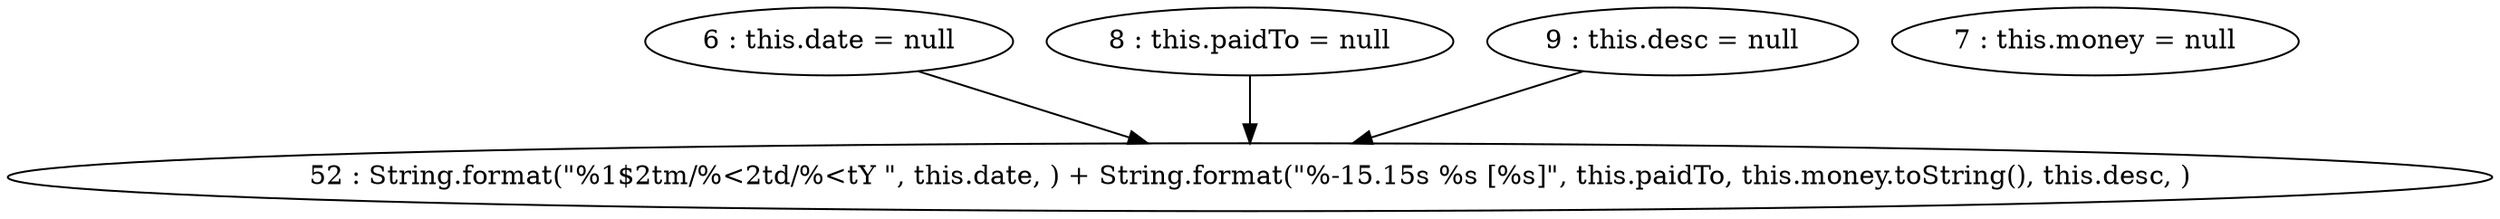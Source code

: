 digraph G {
"6 : this.date = null"
"6 : this.date = null" -> "52 : String.format(\"%1$2tm/%<2td/%<tY \", this.date, ) + String.format(\"%-15.15s %s [%s]\", this.paidTo, this.money.toString(), this.desc, )"
"7 : this.money = null"
"8 : this.paidTo = null"
"8 : this.paidTo = null" -> "52 : String.format(\"%1$2tm/%<2td/%<tY \", this.date, ) + String.format(\"%-15.15s %s [%s]\", this.paidTo, this.money.toString(), this.desc, )"
"9 : this.desc = null"
"9 : this.desc = null" -> "52 : String.format(\"%1$2tm/%<2td/%<tY \", this.date, ) + String.format(\"%-15.15s %s [%s]\", this.paidTo, this.money.toString(), this.desc, )"
"52 : String.format(\"%1$2tm/%<2td/%<tY \", this.date, ) + String.format(\"%-15.15s %s [%s]\", this.paidTo, this.money.toString(), this.desc, )"
}
